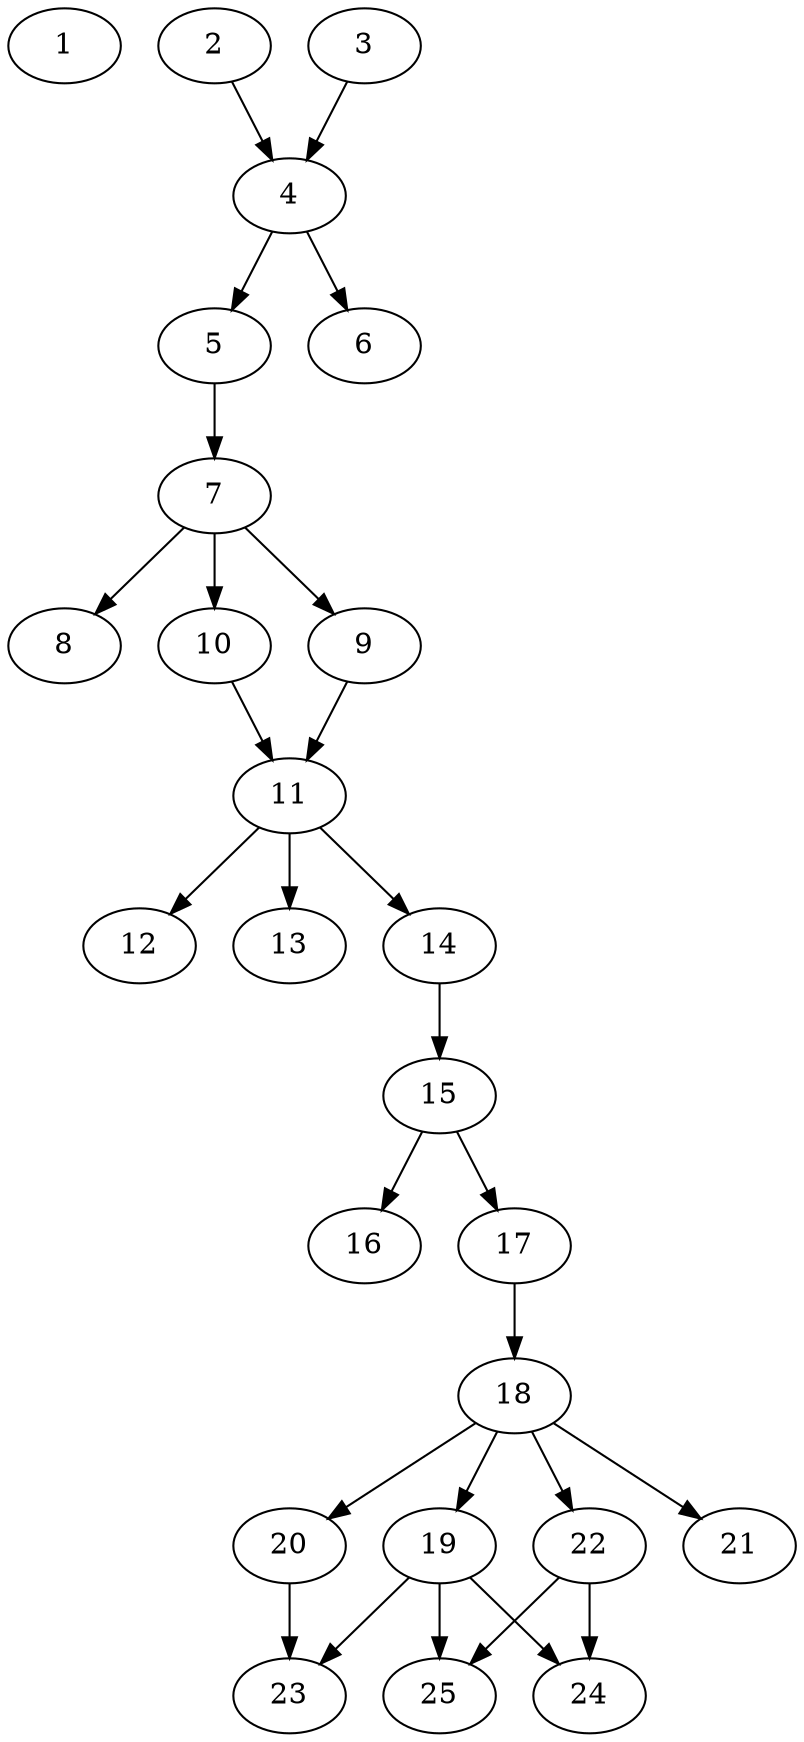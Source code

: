 // DAG automatically generated by daggen at Tue Aug  6 16:26:47 2019
// ./daggen --dot -n 25 --ccr 0.3 --fat 0.4 --regular 0.5 --density 0.5 --mindata 5242880 --maxdata 52428800 
digraph G {
  1 [size="69174613", alpha="0.19", expect_size="20752384"] 
  2 [size="83128320", alpha="0.16", expect_size="24938496"] 
  2 -> 4 [size ="24938496"]
  3 [size="84978347", alpha="0.14", expect_size="25493504"] 
  3 -> 4 [size ="25493504"]
  4 [size="141619200", alpha="0.19", expect_size="42485760"] 
  4 -> 5 [size ="42485760"]
  4 -> 6 [size ="42485760"]
  5 [size="63484587", alpha="0.10", expect_size="19045376"] 
  5 -> 7 [size ="19045376"]
  6 [size="125484373", alpha="0.14", expect_size="37645312"] 
  7 [size="84613120", alpha="0.16", expect_size="25383936"] 
  7 -> 8 [size ="25383936"]
  7 -> 9 [size ="25383936"]
  7 -> 10 [size ="25383936"]
  8 [size="145063253", alpha="0.06", expect_size="43518976"] 
  9 [size="154729813", alpha="0.07", expect_size="46418944"] 
  9 -> 11 [size ="46418944"]
  10 [size="35348480", alpha="0.06", expect_size="10604544"] 
  10 -> 11 [size ="10604544"]
  11 [size="140888747", alpha="0.17", expect_size="42266624"] 
  11 -> 12 [size ="42266624"]
  11 -> 13 [size ="42266624"]
  11 -> 14 [size ="42266624"]
  12 [size="135543467", alpha="0.19", expect_size="40663040"] 
  13 [size="104448000", alpha="0.18", expect_size="31334400"] 
  14 [size="55630507", alpha="0.10", expect_size="16689152"] 
  14 -> 15 [size ="16689152"]
  15 [size="44571307", alpha="0.11", expect_size="13371392"] 
  15 -> 16 [size ="13371392"]
  15 -> 17 [size ="13371392"]
  16 [size="125013333", alpha="0.09", expect_size="37504000"] 
  17 [size="79831040", alpha="0.17", expect_size="23949312"] 
  17 -> 18 [size ="23949312"]
  18 [size="44916053", alpha="0.08", expect_size="13474816"] 
  18 -> 19 [size ="13474816"]
  18 -> 20 [size ="13474816"]
  18 -> 21 [size ="13474816"]
  18 -> 22 [size ="13474816"]
  19 [size="89166507", alpha="0.11", expect_size="26749952"] 
  19 -> 23 [size ="26749952"]
  19 -> 24 [size ="26749952"]
  19 -> 25 [size ="26749952"]
  20 [size="145237333", alpha="0.17", expect_size="43571200"] 
  20 -> 23 [size ="43571200"]
  21 [size="36935680", alpha="0.10", expect_size="11080704"] 
  22 [size="169649493", alpha="0.11", expect_size="50894848"] 
  22 -> 24 [size ="50894848"]
  22 -> 25 [size ="50894848"]
  23 [size="161416533", alpha="0.01", expect_size="48424960"] 
  24 [size="149370880", alpha="0.07", expect_size="44811264"] 
  25 [size="70103040", alpha="0.18", expect_size="21030912"] 
}
